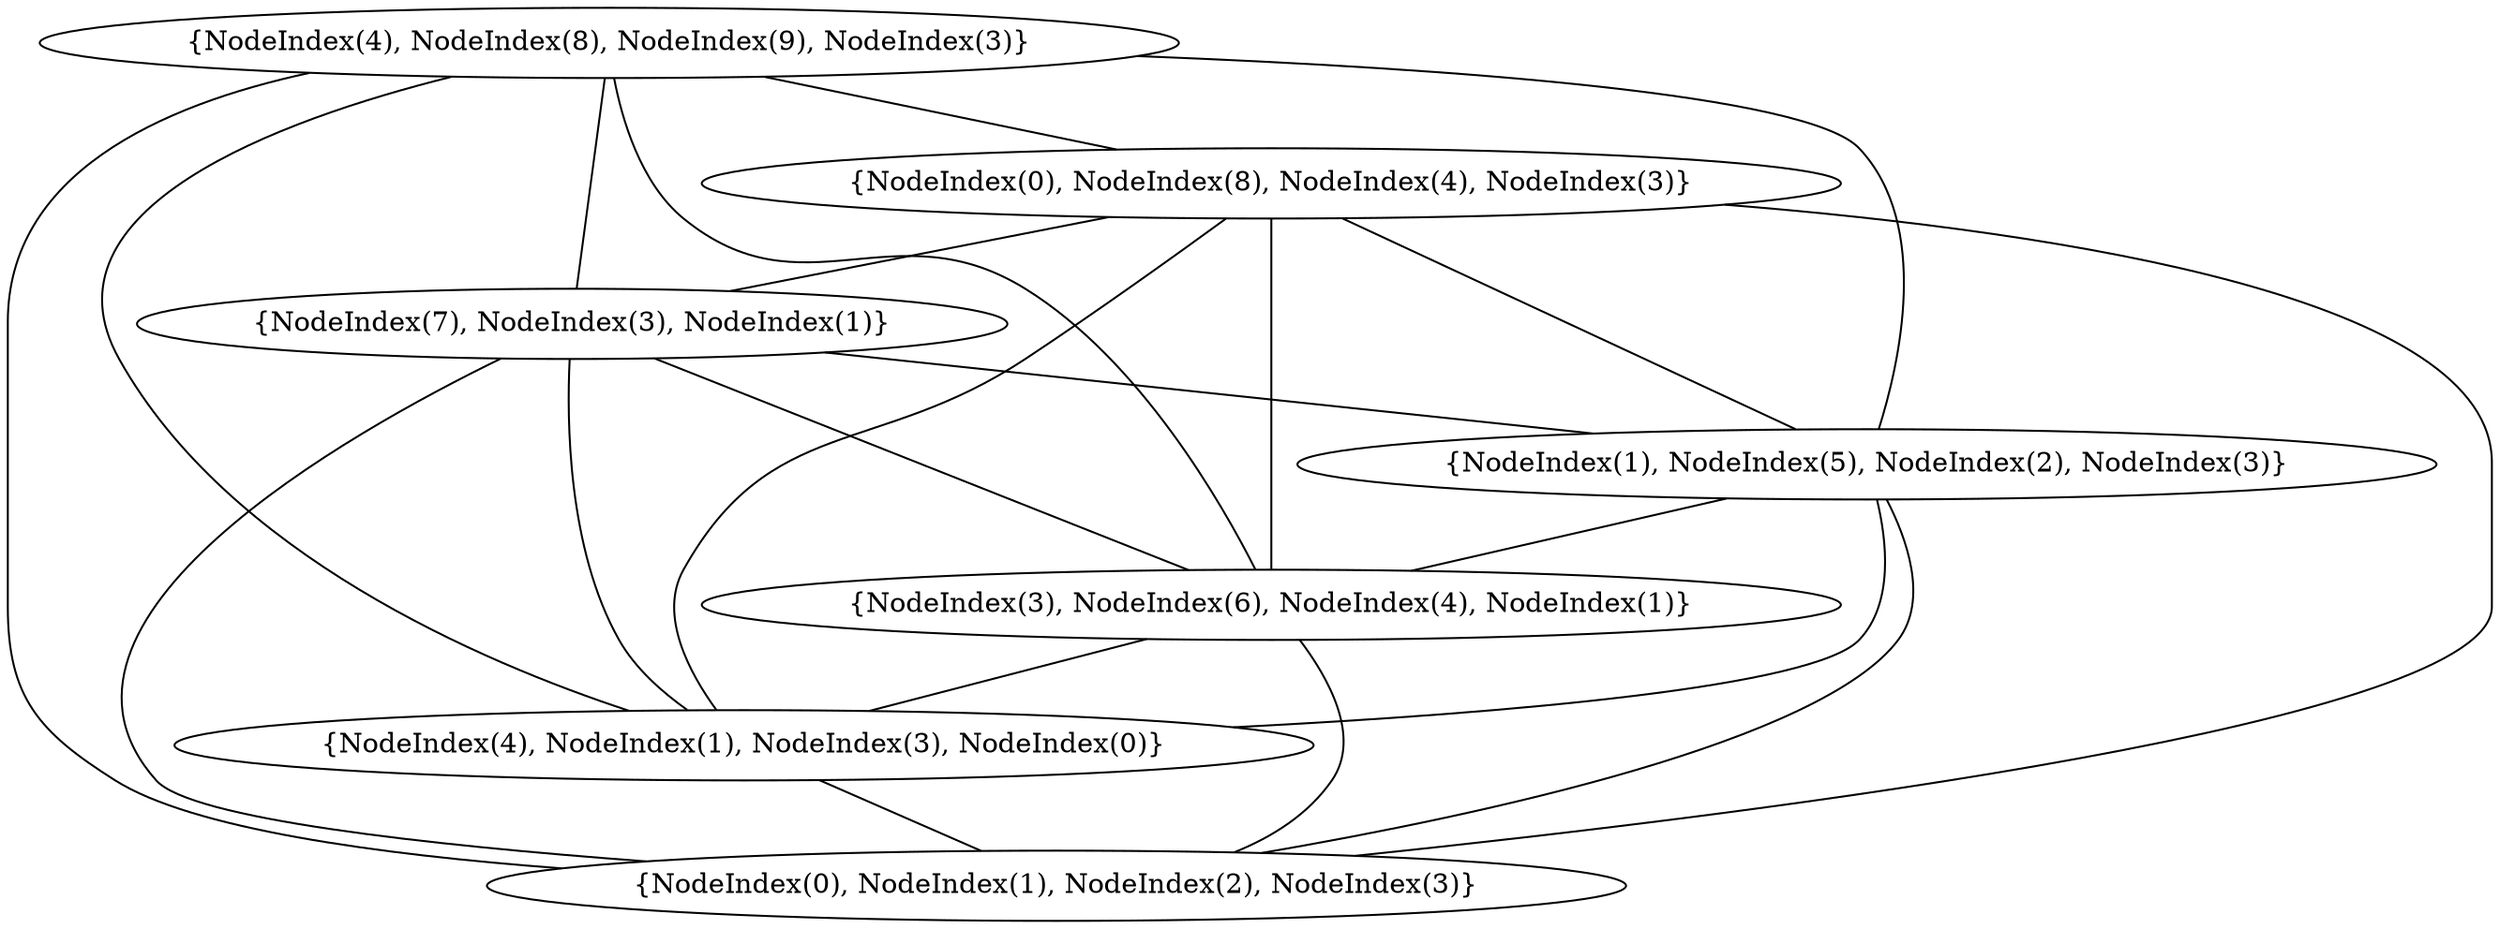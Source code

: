 graph {
    0 [ label = "{NodeIndex(0), NodeIndex(1), NodeIndex(2), NodeIndex(3)}" ]
    1 [ label = "{NodeIndex(4), NodeIndex(1), NodeIndex(3), NodeIndex(0)}" ]
    2 [ label = "{NodeIndex(3), NodeIndex(6), NodeIndex(4), NodeIndex(1)}" ]
    3 [ label = "{NodeIndex(1), NodeIndex(5), NodeIndex(2), NodeIndex(3)}" ]
    4 [ label = "{NodeIndex(7), NodeIndex(3), NodeIndex(1)}" ]
    5 [ label = "{NodeIndex(0), NodeIndex(8), NodeIndex(4), NodeIndex(3)}" ]
    6 [ label = "{NodeIndex(4), NodeIndex(8), NodeIndex(9), NodeIndex(3)}" ]
    1 -- 0 [ ]
    2 -- 0 [ ]
    2 -- 1 [ ]
    3 -- 0 [ ]
    3 -- 1 [ ]
    3 -- 2 [ ]
    4 -- 0 [ ]
    4 -- 1 [ ]
    4 -- 2 [ ]
    4 -- 3 [ ]
    5 -- 0 [ ]
    5 -- 1 [ ]
    5 -- 2 [ ]
    5 -- 3 [ ]
    5 -- 4 [ ]
    6 -- 0 [ ]
    6 -- 1 [ ]
    6 -- 2 [ ]
    6 -- 3 [ ]
    6 -- 4 [ ]
    6 -- 5 [ ]
}
